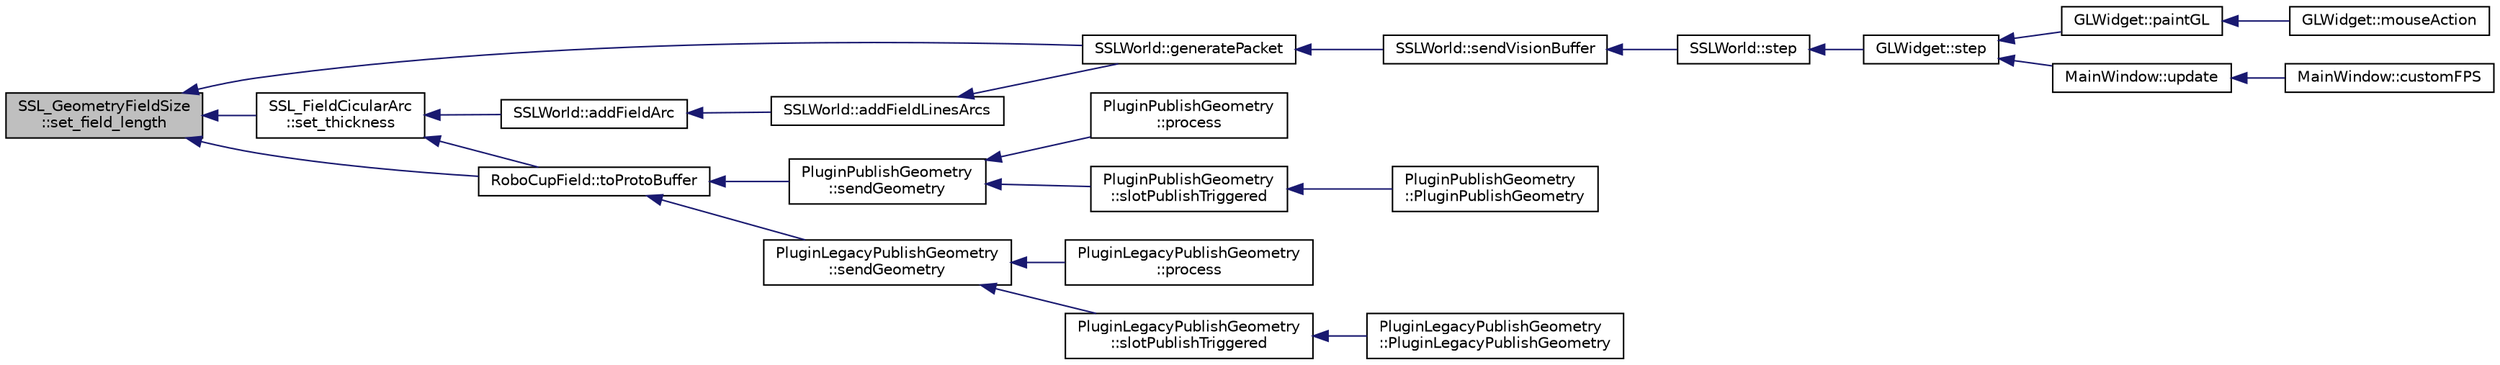 digraph "SSL_GeometryFieldSize::set_field_length"
{
 // INTERACTIVE_SVG=YES
  edge [fontname="Helvetica",fontsize="10",labelfontname="Helvetica",labelfontsize="10"];
  node [fontname="Helvetica",fontsize="10",shape=record];
  rankdir="LR";
  Node1 [label="SSL_GeometryFieldSize\l::set_field_length",height=0.2,width=0.4,color="black", fillcolor="grey75", style="filled", fontcolor="black"];
  Node1 -> Node2 [dir="back",color="midnightblue",fontsize="10",style="solid",fontname="Helvetica"];
  Node2 [label="SSLWorld::generatePacket",height=0.2,width=0.4,color="black", fillcolor="white", style="filled",URL="$d9/d7f/class_s_s_l_world.html#a7c2c8355c0fcb5a54a8829629145377e"];
  Node2 -> Node3 [dir="back",color="midnightblue",fontsize="10",style="solid",fontname="Helvetica"];
  Node3 [label="SSLWorld::sendVisionBuffer",height=0.2,width=0.4,color="black", fillcolor="white", style="filled",URL="$d9/d7f/class_s_s_l_world.html#ac33c379ea009095ee408f55a8e0693f5"];
  Node3 -> Node4 [dir="back",color="midnightblue",fontsize="10",style="solid",fontname="Helvetica"];
  Node4 [label="SSLWorld::step",height=0.2,width=0.4,color="black", fillcolor="white", style="filled",URL="$d9/d7f/class_s_s_l_world.html#a19a89ea3cdc5eeb4176ee4f44c3d1328"];
  Node4 -> Node5 [dir="back",color="midnightblue",fontsize="10",style="solid",fontname="Helvetica"];
  Node5 [label="GLWidget::step",height=0.2,width=0.4,color="black", fillcolor="white", style="filled",URL="$da/d10/class_g_l_widget.html#a655d413639cb45a511baec4d3d4b723c"];
  Node5 -> Node6 [dir="back",color="midnightblue",fontsize="10",style="solid",fontname="Helvetica"];
  Node6 [label="GLWidget::paintGL",height=0.2,width=0.4,color="black", fillcolor="white", style="filled",URL="$da/d10/class_g_l_widget.html#a640b5570cb2b37724fd5b58a77339c5e"];
  Node6 -> Node7 [dir="back",color="midnightblue",fontsize="10",style="solid",fontname="Helvetica"];
  Node7 [label="GLWidget::mouseAction",height=0.2,width=0.4,color="black", fillcolor="white", style="filled",URL="$da/d10/class_g_l_widget.html#ac38cb02e557b2f553c83bb49f26eb50d"];
  Node5 -> Node8 [dir="back",color="midnightblue",fontsize="10",style="solid",fontname="Helvetica"];
  Node8 [label="MainWindow::update",height=0.2,width=0.4,color="black", fillcolor="white", style="filled",URL="$d9/dc6/class_main_window.html#a128f71880d4b9683149023fc46fcc9f8"];
  Node8 -> Node9 [dir="back",color="midnightblue",fontsize="10",style="solid",fontname="Helvetica"];
  Node9 [label="MainWindow::customFPS",height=0.2,width=0.4,color="black", fillcolor="white", style="filled",URL="$d9/dc6/class_main_window.html#a54b84786850165c4e5466bc2e4097810"];
  Node1 -> Node10 [dir="back",color="midnightblue",fontsize="10",style="solid",fontname="Helvetica"];
  Node10 [label="SSL_FieldCicularArc\l::set_thickness",height=0.2,width=0.4,color="black", fillcolor="white", style="filled",URL="$d4/dee/class_s_s_l___field_cicular_arc.html#a7a3b992e2aa4556680b15df054b24ee0"];
  Node10 -> Node11 [dir="back",color="midnightblue",fontsize="10",style="solid",fontname="Helvetica"];
  Node11 [label="SSLWorld::addFieldArc",height=0.2,width=0.4,color="black", fillcolor="white", style="filled",URL="$d9/d7f/class_s_s_l_world.html#a4aae6cd9fd9e800f2b63b879c453e329"];
  Node11 -> Node12 [dir="back",color="midnightblue",fontsize="10",style="solid",fontname="Helvetica"];
  Node12 [label="SSLWorld::addFieldLinesArcs",height=0.2,width=0.4,color="black", fillcolor="white", style="filled",URL="$d9/d7f/class_s_s_l_world.html#ab63b1ae050461721a6ed16b9a61fc97d"];
  Node12 -> Node2 [dir="back",color="midnightblue",fontsize="10",style="solid",fontname="Helvetica"];
  Node10 -> Node13 [dir="back",color="midnightblue",fontsize="10",style="solid",fontname="Helvetica"];
  Node13 [label="RoboCupField::toProtoBuffer",height=0.2,width=0.4,color="black", fillcolor="white", style="filled",URL="$d2/d6f/class_robo_cup_field.html#a7dc325f8d2dfbc14b243d7dab4791cf6"];
  Node13 -> Node14 [dir="back",color="midnightblue",fontsize="10",style="solid",fontname="Helvetica"];
  Node14 [label="PluginPublishGeometry\l::sendGeometry",height=0.2,width=0.4,color="black", fillcolor="white", style="filled",URL="$d5/db6/class_plugin_publish_geometry.html#a4134adf04d9628fca2e8d937dedf80a9"];
  Node14 -> Node15 [dir="back",color="midnightblue",fontsize="10",style="solid",fontname="Helvetica"];
  Node15 [label="PluginPublishGeometry\l::process",height=0.2,width=0.4,color="black", fillcolor="white", style="filled",URL="$d5/db6/class_plugin_publish_geometry.html#af5088ac93beaefa0318196253ddb676d"];
  Node14 -> Node16 [dir="back",color="midnightblue",fontsize="10",style="solid",fontname="Helvetica"];
  Node16 [label="PluginPublishGeometry\l::slotPublishTriggered",height=0.2,width=0.4,color="black", fillcolor="white", style="filled",URL="$d5/db6/class_plugin_publish_geometry.html#ada4c3d82c7d4e71f2518bd6c70e75323"];
  Node16 -> Node17 [dir="back",color="midnightblue",fontsize="10",style="solid",fontname="Helvetica"];
  Node17 [label="PluginPublishGeometry\l::PluginPublishGeometry",height=0.2,width=0.4,color="black", fillcolor="white", style="filled",URL="$d5/db6/class_plugin_publish_geometry.html#a9e882d196592309be7142e9bac31031a"];
  Node13 -> Node18 [dir="back",color="midnightblue",fontsize="10",style="solid",fontname="Helvetica"];
  Node18 [label="PluginLegacyPublishGeometry\l::sendGeometry",height=0.2,width=0.4,color="black", fillcolor="white", style="filled",URL="$da/da8/class_plugin_legacy_publish_geometry.html#ab3a19abff7ed07a1980e2ba3f839b0dc"];
  Node18 -> Node19 [dir="back",color="midnightblue",fontsize="10",style="solid",fontname="Helvetica"];
  Node19 [label="PluginLegacyPublishGeometry\l::process",height=0.2,width=0.4,color="black", fillcolor="white", style="filled",URL="$da/da8/class_plugin_legacy_publish_geometry.html#a1e8cc6b653351ad1c5230b15976cbbe5"];
  Node18 -> Node20 [dir="back",color="midnightblue",fontsize="10",style="solid",fontname="Helvetica"];
  Node20 [label="PluginLegacyPublishGeometry\l::slotPublishTriggered",height=0.2,width=0.4,color="black", fillcolor="white", style="filled",URL="$da/da8/class_plugin_legacy_publish_geometry.html#a298abe557fb26dbb5e147d7e742cbe75"];
  Node20 -> Node21 [dir="back",color="midnightblue",fontsize="10",style="solid",fontname="Helvetica"];
  Node21 [label="PluginLegacyPublishGeometry\l::PluginLegacyPublishGeometry",height=0.2,width=0.4,color="black", fillcolor="white", style="filled",URL="$da/da8/class_plugin_legacy_publish_geometry.html#a1203737efb1d4913ba97729d6d4fb66b"];
  Node1 -> Node13 [dir="back",color="midnightblue",fontsize="10",style="solid",fontname="Helvetica"];
}
